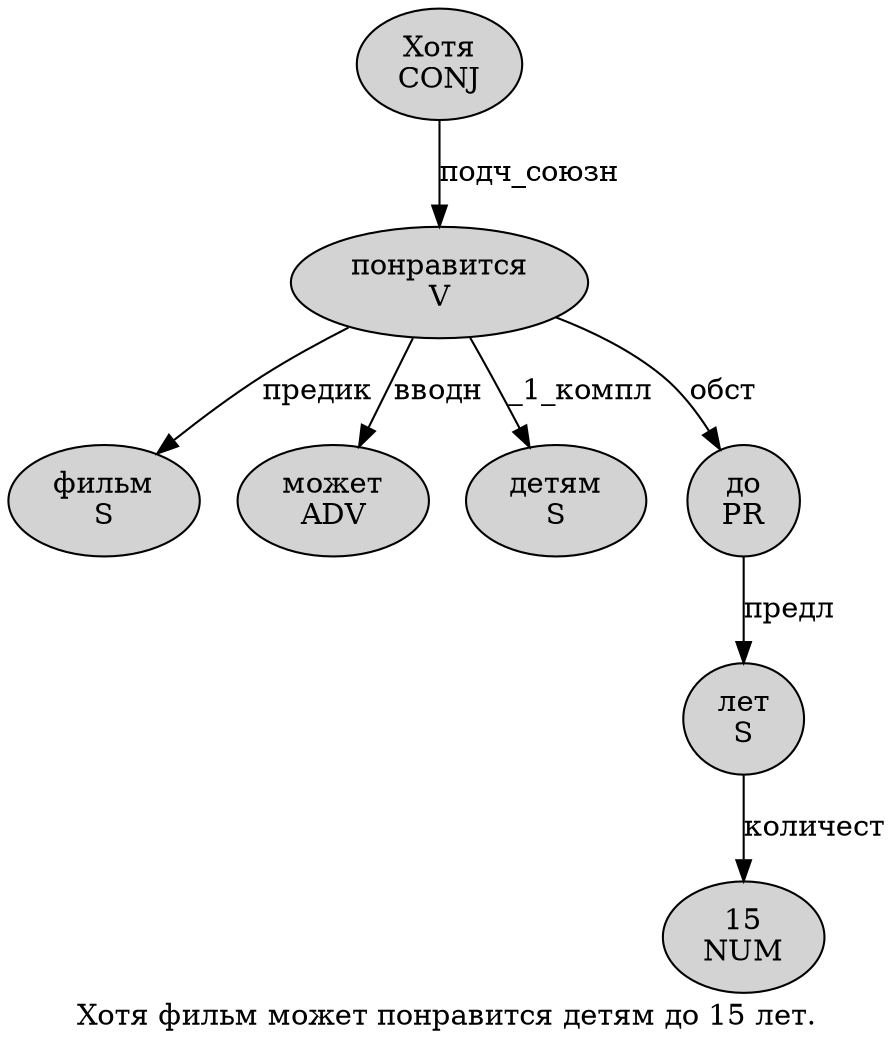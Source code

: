 digraph SENTENCE_3533 {
	graph [label="Хотя фильм может понравится детям до 15 лет."]
	node [style=filled]
		0 [label="Хотя
CONJ" color="" fillcolor=lightgray penwidth=1 shape=ellipse]
		1 [label="фильм
S" color="" fillcolor=lightgray penwidth=1 shape=ellipse]
		2 [label="может
ADV" color="" fillcolor=lightgray penwidth=1 shape=ellipse]
		3 [label="понравится
V" color="" fillcolor=lightgray penwidth=1 shape=ellipse]
		4 [label="детям
S" color="" fillcolor=lightgray penwidth=1 shape=ellipse]
		5 [label="до
PR" color="" fillcolor=lightgray penwidth=1 shape=ellipse]
		6 [label="15
NUM" color="" fillcolor=lightgray penwidth=1 shape=ellipse]
		7 [label="лет
S" color="" fillcolor=lightgray penwidth=1 shape=ellipse]
			3 -> 1 [label="предик"]
			3 -> 2 [label="вводн"]
			3 -> 4 [label="_1_компл"]
			3 -> 5 [label="обст"]
			5 -> 7 [label="предл"]
			0 -> 3 [label="подч_союзн"]
			7 -> 6 [label="количест"]
}